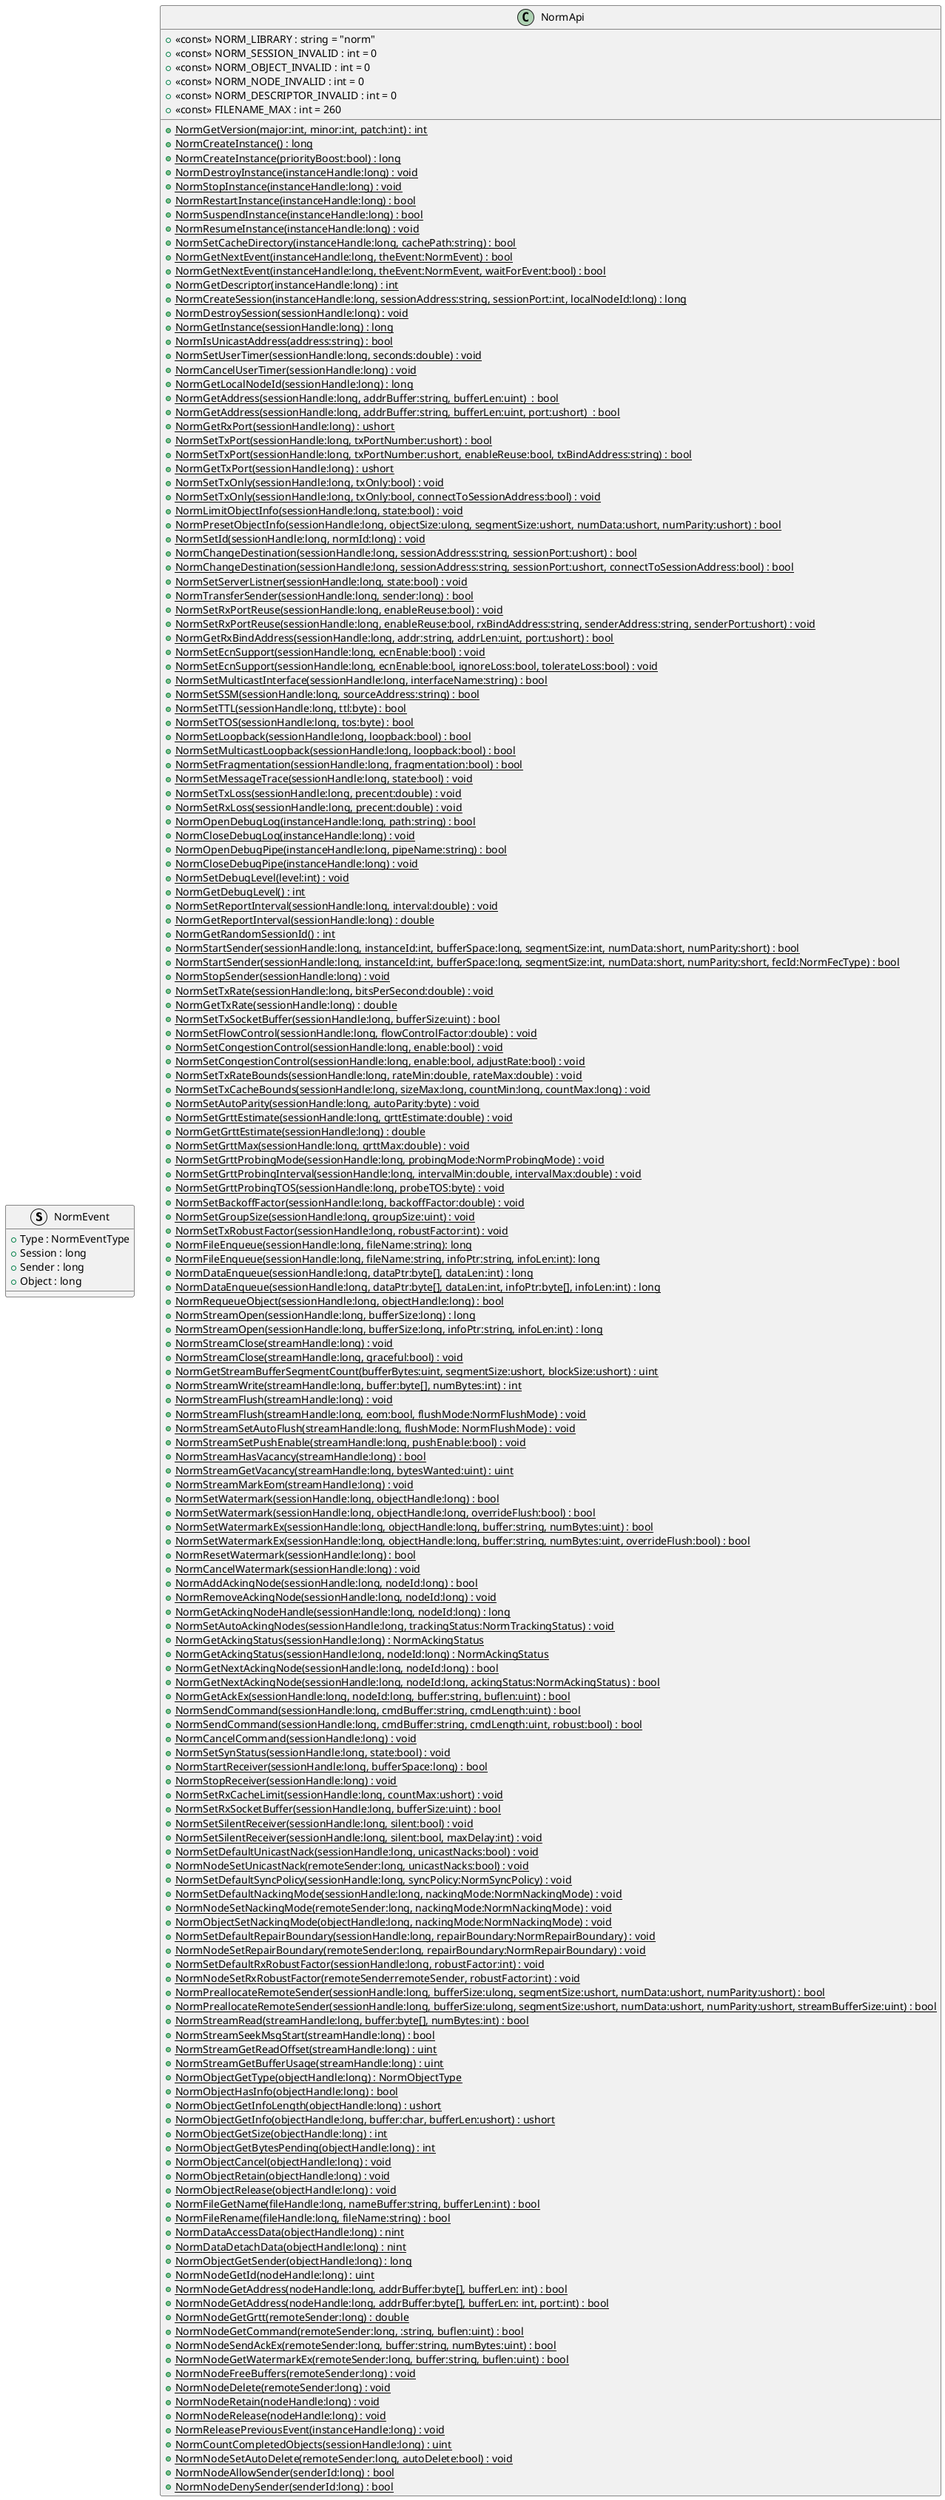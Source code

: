 @startuml 
struct NormEvent 
{
    + Type : NormEventType
    + Session : long
    + Sender : long
    + Object : long
}
class NormApi
{
    + <<const>> NORM_LIBRARY : string = "norm"
    + <<const>> NORM_SESSION_INVALID : int = 0
    + <<const>> NORM_OBJECT_INVALID : int = 0
    + <<const>> NORM_NODE_INVALID : int = 0
    + <<const>> NORM_DESCRIPTOR_INVALID : int = 0
    + <<const>> FILENAME_MAX : int = 260
    + {static} NormGetVersion(major:int, minor:int, patch:int) : int
    + {static} NormCreateInstance() : long
    + {static} NormCreateInstance(priorityBoost:bool) : long
    + {static} NormDestroyInstance(instanceHandle:long) : void
    + {static} NormStopInstance(instanceHandle:long) : void
    + {static} NormRestartInstance(instanceHandle:long) : bool
    + {static} NormSuspendInstance(instanceHandle:long) : bool
    + {static} NormResumeInstance(instanceHandle:long) : void
    + {static} NormSetCacheDirectory(instanceHandle:long, cachePath:string) : bool
    + {static} NormGetNextEvent(instanceHandle:long, theEvent:NormEvent) : bool 
    + {static} NormGetNextEvent(instanceHandle:long, theEvent:NormEvent, waitForEvent:bool) : bool 
    + {static} NormGetDescriptor(instanceHandle:long) : int 
    + {static} NormCreateSession(instanceHandle:long, sessionAddress:string, sessionPort:int, localNodeId:long) : long 
    + {static} NormDestroySession(sessionHandle:long) : void 
    + {static} NormGetInstance(sessionHandle:long) : long
    + {static} NormIsUnicastAddress(address:string) : bool
    + {static} NormSetUserTimer(sessionHandle:long, seconds:double) : void
    + {static} NormCancelUserTimer(sessionHandle:long) : void
    + {static} NormGetLocalNodeId(sessionHandle:long) : long
    + {static} NormGetAddress(sessionHandle:long, addrBuffer:string, bufferLen:uint)  : bool
    + {static} NormGetAddress(sessionHandle:long, addrBuffer:string, bufferLen:uint, port:ushort)  : bool
    + {static} NormGetRxPort(sessionHandle:long) : ushort
    + {static} NormSetTxPort(sessionHandle:long, txPortNumber:ushort) : bool
    + {static} NormSetTxPort(sessionHandle:long, txPortNumber:ushort, enableReuse:bool, txBindAddress:string) : bool 
    + {static} NormGetTxPort(sessionHandle:long) : ushort
    + {static} NormSetTxOnly(sessionHandle:long, txOnly:bool) : void 
    + {static} NormSetTxOnly(sessionHandle:long, txOnly:bool, connectToSessionAddress:bool) : void 
    + {static} NormLimitObjectInfo(sessionHandle:long, state:bool) : void
    + {static} NormPresetObjectInfo(sessionHandle:long, objectSize:ulong, segmentSize:ushort, numData:ushort, numParity:ushort) : bool 
    + {static} NormSetId(sessionHandle:long, normId:long) : void
    + {static} NormChangeDestination(sessionHandle:long, sessionAddress:string, sessionPort:ushort) : bool
    + {static} NormChangeDestination(sessionHandle:long, sessionAddress:string, sessionPort:ushort, connectToSessionAddress:bool) : bool 
    + {static} NormSetServerListner(sessionHandle:long, state:bool) : void
    + {static} NormTransferSender(sessionHandle:long, sender:long) : bool 
    + {static} NormSetRxPortReuse(sessionHandle:long, enableReuse:bool) : void
    + {static} NormSetRxPortReuse(sessionHandle:long, enableReuse:bool, rxBindAddress:string, senderAddress:string, senderPort:ushort) : void 
    + {static} NormGetRxBindAddress(sessionHandle:long, addr:string, addrLen:uint, port:ushort) : bool 
    + {static} NormSetEcnSupport(sessionHandle:long, ecnEnable:bool) : void
    + {static} NormSetEcnSupport(sessionHandle:long, ecnEnable:bool, ignoreLoss:bool, tolerateLoss:bool) : void 
    + {static} NormSetMulticastInterface(sessionHandle:long, interfaceName:string) : bool 
    + {static} NormSetSSM(sessionHandle:long, sourceAddress:string) : bool 
    + {static} NormSetTTL(sessionHandle:long, ttl:byte) : bool 
    + {static} NormSetTOS(sessionHandle:long, tos:byte) : bool 
    + {static} NormSetLoopback(sessionHandle:long, loopback:bool) : bool
    + {static} NormSetMulticastLoopback(sessionHandle:long, loopback:bool) : bool
    + {static} NormSetFragmentation(sessionHandle:long, fragmentation:bool) : bool
    + {static} NormSetMessageTrace(sessionHandle:long, state:bool) : void
    + {static} NormSetTxLoss(sessionHandle:long, precent:double) : void
    + {static} NormSetRxLoss(sessionHandle:long, precent:double) : void
    + {static} NormOpenDebugLog(instanceHandle:long, path:string) : bool 
    + {static} NormCloseDebugLog(instanceHandle:long) : void
    + {static} NormOpenDebugPipe(instanceHandle:long, pipeName:string) : bool 
    + {static} NormCloseDebugPipe(instanceHandle:long) : void
    + {static} NormSetDebugLevel(level:int) : void 
    + {static} NormGetDebugLevel() : int
    + {static} NormSetReportInterval(sessionHandle:long, interval:double) : void
    + {static} NormGetReportInterval(sessionHandle:long) : double
    + {static} NormGetRandomSessionId() : int 
    + {static} NormStartSender(sessionHandle:long, instanceId:int, bufferSpace:long, segmentSize:int, numData:short, numParity:short) : bool
    + {static} NormStartSender(sessionHandle:long, instanceId:int, bufferSpace:long, segmentSize:int, numData:short, numParity:short, fecId:NormFecType) : bool 
    + {static} NormStopSender(sessionHandle:long) : void
    + {static} NormSetTxRate(sessionHandle:long, bitsPerSecond:double) : void
    + {static} NormGetTxRate(sessionHandle:long) : double
    + {static} NormSetTxSocketBuffer(sessionHandle:long, bufferSize:uint) : bool 
    + {static} NormSetFlowControl(sessionHandle:long, flowControlFactor:double) : void
    + {static} NormSetCongestionControl(sessionHandle:long, enable:bool) : void 
    + {static} NormSetCongestionControl(sessionHandle:long, enable:bool, adjustRate:bool) : void 
    + {static} NormSetTxRateBounds(sessionHandle:long, rateMin:double, rateMax:double) : void
    + {static} NormSetTxCacheBounds(sessionHandle:long, sizeMax:long, countMin:long, countMax:long) : void 
    + {static} NormSetAutoParity(sessionHandle:long, autoParity:byte) : void 
    + {static} NormSetGrttEstimate(sessionHandle:long, grttEstimate:double) : void
    + {static} NormGetGrttEstimate(sessionHandle:long) : double
    + {static} NormSetGrttMax(sessionHandle:long, grttMax:double) : void
    + {static} NormSetGrttProbingMode(sessionHandle:long, probingMode:NormProbingMode) : void 
    + {static} NormSetGrttProbingInterval(sessionHandle:long, intervalMin:double, intervalMax:double) : void
    + {static} NormSetGrttProbingTOS(sessionHandle:long, probeTOS:byte) : void 
    + {static} NormSetBackoffFactor(sessionHandle:long, backoffFactor:double) : void
    + {static} NormSetGroupSize(sessionHandle:long, groupSize:uint) : void 
    + {static} NormSetTxRobustFactor(sessionHandle:long, robustFactor:int) : void
    + {static} NormFileEnqueue(sessionHandle:long, fileName:string): long
    + {static} NormFileEnqueue(sessionHandle:long, fileName:string, infoPtr:string, infoLen:int): long 
    + {static} NormDataEnqueue(sessionHandle:long, dataPtr:byte[], dataLen:int) : long
    + {static} NormDataEnqueue(sessionHandle:long, dataPtr:byte[], dataLen:int, infoPtr:byte[], infoLen:int) : long 
    + {static} NormRequeueObject(sessionHandle:long, objectHandle:long) : bool
    + {static} NormStreamOpen(sessionHandle:long, bufferSize:long) : long 
    + {static} NormStreamOpen(sessionHandle:long, bufferSize:long, infoPtr:string, infoLen:int) : long 
    + {static} NormStreamClose(streamHandle:long) : void 
    + {static} NormStreamClose(streamHandle:long, graceful:bool) : void 
    + {static} NormGetStreamBufferSegmentCount(bufferBytes:uint, segmentSize:ushort, blockSize:ushort) : uint
    + {static} NormStreamWrite(streamHandle:long, buffer:byte[], numBytes:int) : int
    + {static} NormStreamFlush(streamHandle:long) : void 
    + {static} NormStreamFlush(streamHandle:long, eom:bool, flushMode:NormFlushMode) : void 
    + {static} NormStreamSetAutoFlush(streamHandle:long, flushMode: NormFlushMode) : void
    + {static} NormStreamSetPushEnable(streamHandle:long, pushEnable:bool) : void
    + {static} NormStreamHasVacancy(streamHandle:long) : bool
    + {static} NormStreamGetVacancy(streamHandle:long, bytesWanted:uint) : uint
    + {static} NormStreamMarkEom(streamHandle:long) : void
    + {static} NormSetWatermark(sessionHandle:long, objectHandle:long) : bool
    + {static} NormSetWatermark(sessionHandle:long, objectHandle:long, overrideFlush:bool) : bool
    + {static} NormSetWatermarkEx(sessionHandle:long, objectHandle:long, buffer:string, numBytes:uint) : bool
    + {static} NormSetWatermarkEx(sessionHandle:long, objectHandle:long, buffer:string, numBytes:uint, overrideFlush:bool) : bool
    + {static} NormResetWatermark(sessionHandle:long) : bool
    + {static} NormCancelWatermark(sessionHandle:long) : void
    + {static} NormAddAckingNode(sessionHandle:long, nodeId:long) : bool
    + {static} NormRemoveAckingNode(sessionHandle:long, nodeId:long) : void
    + {static} NormGetAckingNodeHandle(sessionHandle:long, nodeId:long) : long
    + {static} NormSetAutoAckingNodes(sessionHandle:long, trackingStatus:NormTrackingStatus) : void
    + {static} NormGetAckingStatus(sessionHandle:long) : NormAckingStatus
    + {static} NormGetAckingStatus(sessionHandle:long, nodeId:long) : NormAckingStatus
    + {static} NormGetNextAckingNode(sessionHandle:long, nodeId:long) : bool
    + {static} NormGetNextAckingNode(sessionHandle:long, nodeId:long, ackingStatus:NormAckingStatus) : bool
    + {static} NormGetAckEx(sessionHandle:long, nodeId:long, buffer:string, buflen:uint) : bool
    + {static} NormSendCommand(sessionHandle:long, cmdBuffer:string, cmdLength:uint) : bool
    + {static} NormSendCommand(sessionHandle:long, cmdBuffer:string, cmdLength:uint, robust:bool) : bool
    + {static} NormCancelCommand(sessionHandle:long) : void
    + {static} NormSetSynStatus(sessionHandle:long, state:bool) : void
    + {static} NormStartReceiver(sessionHandle:long, bufferSpace:long) : bool
    + {static} NormStopReceiver(sessionHandle:long) : void
    + {static} NormSetRxCacheLimit(sessionHandle:long, countMax:ushort) : void
    + {static} NormSetRxSocketBuffer(sessionHandle:long, bufferSize:uint) : bool
    + {static} NormSetSilentReceiver(sessionHandle:long, silent:bool) : void
    + {static} NormSetSilentReceiver(sessionHandle:long, silent:bool, maxDelay:int) : void
    + {static} NormSetDefaultUnicastNack(sessionHandle:long, unicastNacks:bool) : void
    + {static} NormNodeSetUnicastNack(remoteSender:long, unicastNacks:bool) : void
    + {static} NormSetDefaultSyncPolicy(sessionHandle:long, syncPolicy:NormSyncPolicy) : void
    + {static} NormSetDefaultNackingMode(sessionHandle:long, nackingMode:NormNackingMode) : void
    + {static} NormNodeSetNackingMode(remoteSender:long, nackingMode:NormNackingMode) : void
    + {static} NormObjectSetNackingMode(objectHandle:long, nackingMode:NormNackingMode) : void
    + {static} NormSetDefaultRepairBoundary(sessionHandle:long, repairBoundary:NormRepairBoundary) : void
    + {static} NormNodeSetRepairBoundary(remoteSender:long, repairBoundary:NormRepairBoundary) : void
    + {static} NormSetDefaultRxRobustFactor(sessionHandle:long, robustFactor:int) : void
    + {static} NormNodeSetRxRobustFactor(remoteSenderremoteSender, robustFactor:int) : void
    + {static} NormPreallocateRemoteSender(sessionHandle:long, bufferSize:ulong, segmentSize:ushort, numData:ushort, numParity:ushort) : bool
    + {static} NormPreallocateRemoteSender(sessionHandle:long, bufferSize:ulong, segmentSize:ushort, numData:ushort, numParity:ushort, streamBufferSize:uint) : bool
    + {static} NormStreamRead(streamHandle:long, buffer:byte[], numBytes:int) : bool
    + {static} NormStreamSeekMsgStart(streamHandle:long) : bool
    + {static} NormStreamGetReadOffset(streamHandle:long) : uint
    + {static} NormStreamGetBufferUsage(streamHandle:long) : uint
    + {static} NormObjectGetType(objectHandle:long) : NormObjectType
    + {static} NormObjectHasInfo(objectHandle:long) : bool
    + {static} NormObjectGetInfoLength(objectHandle:long) : ushort
    + {static} NormObjectGetInfo(objectHandle:long, buffer:char, bufferLen:ushort) : ushort
    + {static} NormObjectGetSize(objectHandle:long) : int
    + {static} NormObjectGetBytesPending(objectHandle:long) : int
    + {static} NormObjectCancel(objectHandle:long) : void
    + {static} NormObjectRetain(objectHandle:long) : void
    + {static} NormObjectRelease(objectHandle:long) : void
    + {static} NormFileGetName(fileHandle:long, nameBuffer:string, bufferLen:int) : bool
    + {static} NormFileRename(fileHandle:long, fileName:string) : bool
    + {static} NormDataAccessData(objectHandle:long) : nint
    + {static} NormDataDetachData(objectHandle:long) : nint
    + {static} NormObjectGetSender(objectHandle:long) : long
    + {static} NormNodeGetId(nodeHandle:long) : uint
    + {static} NormNodeGetAddress(nodeHandle:long, addrBuffer:byte[], bufferLen: int) : bool
    + {static} NormNodeGetAddress(nodeHandle:long, addrBuffer:byte[], bufferLen: int, port:int) : bool
    + {static} NormNodeGetGrtt(remoteSender:long) : double
    + {static} NormNodeGetCommand(remoteSender:long, :string, buflen:uint) : bool
    + {static} NormNodeSendAckEx(remoteSender:long, buffer:string, numBytes:uint) : bool
    + {static} NormNodeGetWatermarkEx(remoteSender:long, buffer:string, buflen:uint) : bool
    + {static} NormNodeFreeBuffers(remoteSender:long) : void
    + {static} NormNodeDelete(remoteSender:long) : void
    + {static} NormNodeRetain(nodeHandle:long) : void
    + {static} NormNodeRelease(nodeHandle:long) : void
    + {static} NormReleasePreviousEvent(instanceHandle:long) : void
    + {static} NormCountCompletedObjects(sessionHandle:long) : uint
    + {static} NormNodeSetAutoDelete(remoteSender:long, autoDelete:bool) : void
    + {static} NormNodeAllowSender(senderId:long) : bool
    + {static} NormNodeDenySender(senderId:long) : bool
}
@enduml